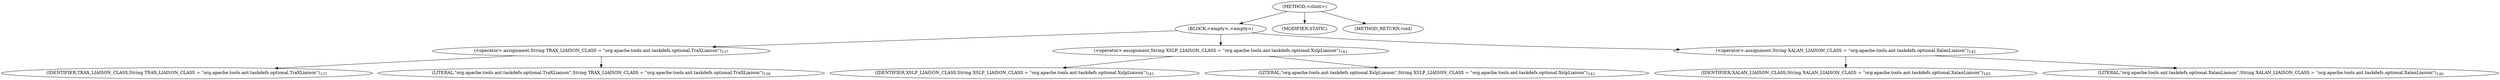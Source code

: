 digraph "&lt;clinit&gt;" {  
"1513" [label = <(METHOD,&lt;clinit&gt;)> ]
"1514" [label = <(BLOCK,&lt;empty&gt;,&lt;empty&gt;)> ]
"1515" [label = <(&lt;operator&gt;.assignment,String TRAX_LIAISON_CLASS = &quot;org.apache.tools.ant.taskdefs.optional.TraXLiaison&quot;)<SUB>137</SUB>> ]
"1516" [label = <(IDENTIFIER,TRAX_LIAISON_CLASS,String TRAX_LIAISON_CLASS = &quot;org.apache.tools.ant.taskdefs.optional.TraXLiaison&quot;)<SUB>137</SUB>> ]
"1517" [label = <(LITERAL,&quot;org.apache.tools.ant.taskdefs.optional.TraXLiaison&quot;,String TRAX_LIAISON_CLASS = &quot;org.apache.tools.ant.taskdefs.optional.TraXLiaison&quot;)<SUB>138</SUB>> ]
"1518" [label = <(&lt;operator&gt;.assignment,String XSLP_LIAISON_CLASS = &quot;org.apache.tools.ant.taskdefs.optional.XslpLiaison&quot;)<SUB>141</SUB>> ]
"1519" [label = <(IDENTIFIER,XSLP_LIAISON_CLASS,String XSLP_LIAISON_CLASS = &quot;org.apache.tools.ant.taskdefs.optional.XslpLiaison&quot;)<SUB>141</SUB>> ]
"1520" [label = <(LITERAL,&quot;org.apache.tools.ant.taskdefs.optional.XslpLiaison&quot;,String XSLP_LIAISON_CLASS = &quot;org.apache.tools.ant.taskdefs.optional.XslpLiaison&quot;)<SUB>142</SUB>> ]
"1521" [label = <(&lt;operator&gt;.assignment,String XALAN_LIAISON_CLASS = &quot;org.apache.tools.ant.taskdefs.optional.XalanLiaison&quot;)<SUB>145</SUB>> ]
"1522" [label = <(IDENTIFIER,XALAN_LIAISON_CLASS,String XALAN_LIAISON_CLASS = &quot;org.apache.tools.ant.taskdefs.optional.XalanLiaison&quot;)<SUB>145</SUB>> ]
"1523" [label = <(LITERAL,&quot;org.apache.tools.ant.taskdefs.optional.XalanLiaison&quot;,String XALAN_LIAISON_CLASS = &quot;org.apache.tools.ant.taskdefs.optional.XalanLiaison&quot;)<SUB>146</SUB>> ]
"1524" [label = <(MODIFIER,STATIC)> ]
"1525" [label = <(METHOD_RETURN,void)> ]
  "1513" -> "1514" 
  "1513" -> "1524" 
  "1513" -> "1525" 
  "1514" -> "1515" 
  "1514" -> "1518" 
  "1514" -> "1521" 
  "1515" -> "1516" 
  "1515" -> "1517" 
  "1518" -> "1519" 
  "1518" -> "1520" 
  "1521" -> "1522" 
  "1521" -> "1523" 
}

